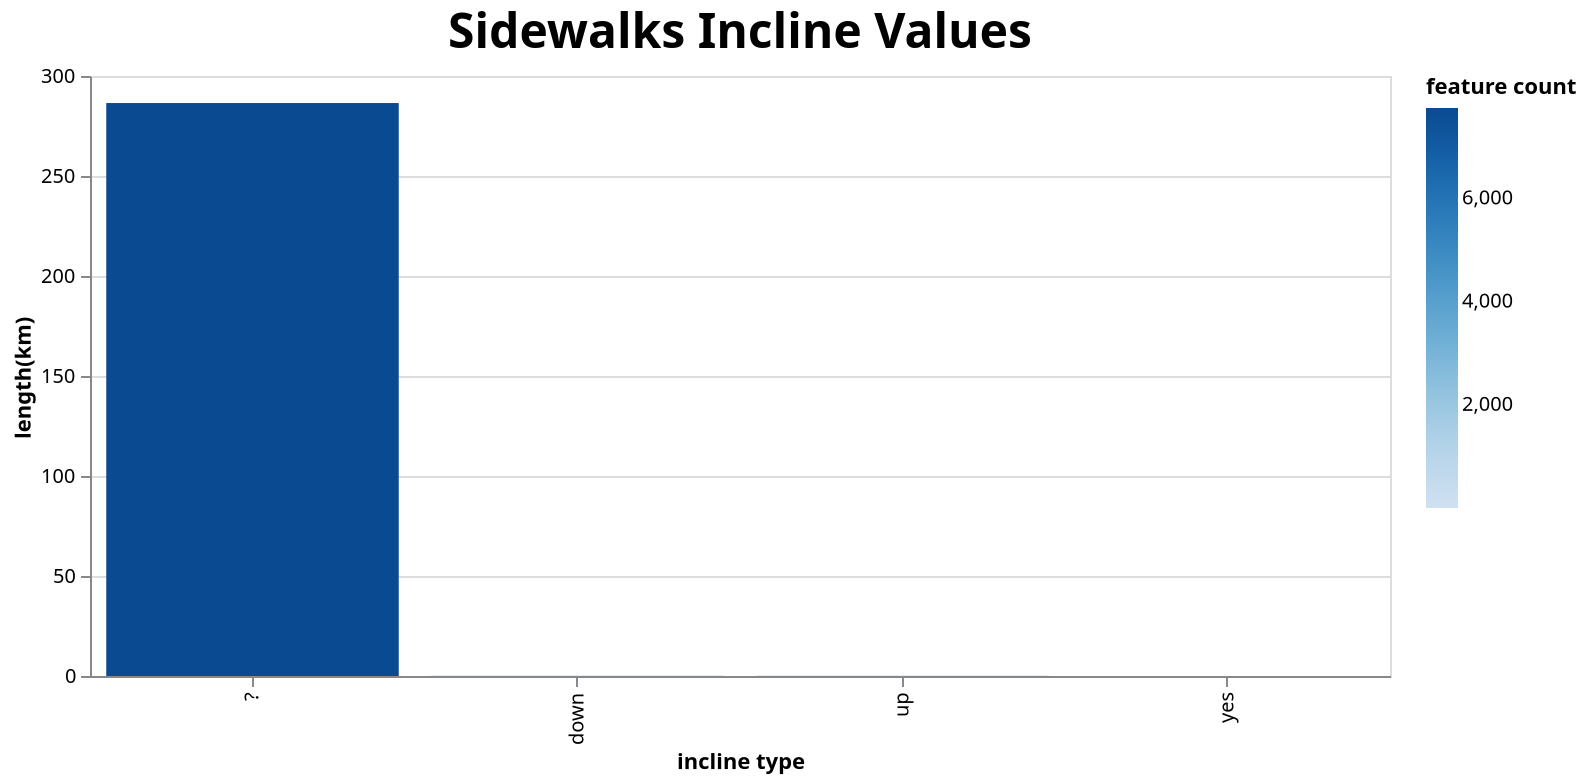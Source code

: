 {
  "config": {
    "view": {
      "continuousWidth": 300,
      "continuousHeight": 300
    },
    "title": {
      "fontSize": 24
    }
  },
  "data": {
    "name": "data-706a15399c18ea1ff334899331a234ce"
  },
  "mark": {
    "type": "bar"
  },
  "encoding": {
    "color": {
      "field": "feature count",
      "type": "quantitative"
    },
    "tooltip": {
      "field": "length(km)",
      "type": "quantitative"
    },
    "x": {
      "field": "incline type",
      "sort": "-y",
      "type": "nominal"
    },
    "y": {
      "field": "length(km)",
      "type": "quantitative"
    }
  },
  "height": 300,
  "params": [
    {
      "name": "param_6",
      "select": {
        "type": "interval",
        "encodings": [
          "x",
          "y"
        ]
      },
      "bind": "scales"
    }
  ],
  "title": "Sidewalks Incline Values",
  "width": 650,
  "$schema": "https://vega.github.io/schema/vega-lite/v5.8.0.json",
  "datasets": {
    "data-706a15399c18ea1ff334899331a234ce": [
      {
        "incline type": "?",
        "feature count": 7752,
        "length(km)": 286.48154035931265
      },
      {
        "incline type": "down",
        "feature count": 4,
        "length(km)": 0.29153921112458264
      },
      {
        "incline type": "up",
        "feature count": 4,
        "length(km)": 0.2601001104455976
      },
      {
        "incline type": "yes",
        "feature count": 2,
        "length(km)": 0.00547928169343366
      }
    ]
  }
}